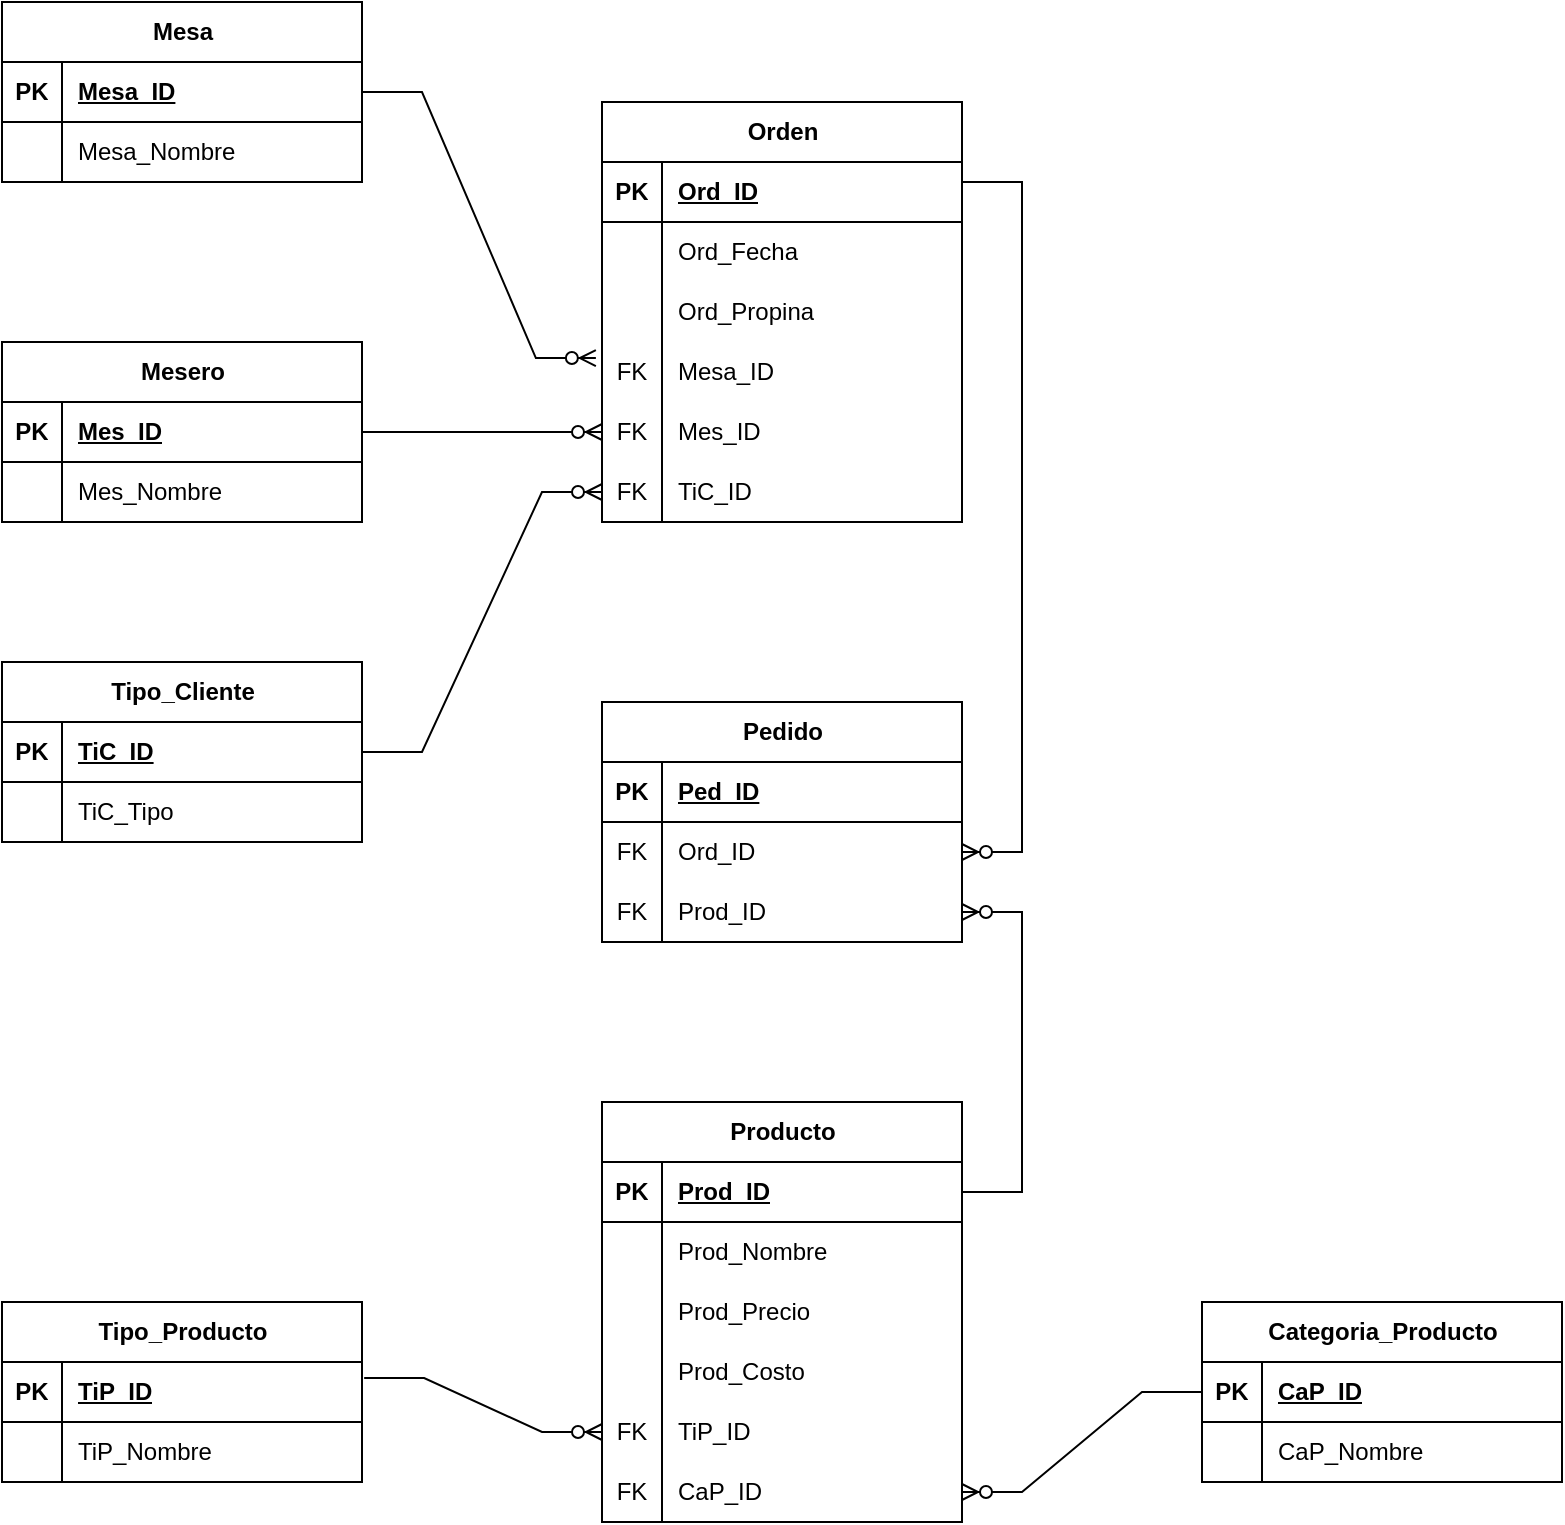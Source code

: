 <mxfile version="24.7.14">
  <diagram name="Página-1" id="5kh4da6bBCk8vkv6Gbma">
    <mxGraphModel dx="1120" dy="1595" grid="1" gridSize="10" guides="1" tooltips="1" connect="1" arrows="1" fold="1" page="1" pageScale="1" pageWidth="827" pageHeight="1169" math="0" shadow="0">
      <root>
        <mxCell id="0" />
        <mxCell id="1" parent="0" />
        <mxCell id="O8LtHLPfNwDy5p7NQO45-1" value="Mesa" style="shape=table;startSize=30;container=1;collapsible=1;childLayout=tableLayout;fixedRows=1;rowLines=0;fontStyle=1;align=center;resizeLast=1;html=1;" vertex="1" parent="1">
          <mxGeometry x="100" y="-250" width="180" height="90" as="geometry" />
        </mxCell>
        <mxCell id="O8LtHLPfNwDy5p7NQO45-2" value="" style="shape=tableRow;horizontal=0;startSize=0;swimlaneHead=0;swimlaneBody=0;fillColor=none;collapsible=0;dropTarget=0;points=[[0,0.5],[1,0.5]];portConstraint=eastwest;top=0;left=0;right=0;bottom=1;" vertex="1" parent="O8LtHLPfNwDy5p7NQO45-1">
          <mxGeometry y="30" width="180" height="30" as="geometry" />
        </mxCell>
        <mxCell id="O8LtHLPfNwDy5p7NQO45-3" value="PK" style="shape=partialRectangle;connectable=0;fillColor=none;top=0;left=0;bottom=0;right=0;fontStyle=1;overflow=hidden;whiteSpace=wrap;html=1;" vertex="1" parent="O8LtHLPfNwDy5p7NQO45-2">
          <mxGeometry width="30" height="30" as="geometry">
            <mxRectangle width="30" height="30" as="alternateBounds" />
          </mxGeometry>
        </mxCell>
        <mxCell id="O8LtHLPfNwDy5p7NQO45-4" value="Mesa_ID" style="shape=partialRectangle;connectable=0;fillColor=none;top=0;left=0;bottom=0;right=0;align=left;spacingLeft=6;fontStyle=5;overflow=hidden;whiteSpace=wrap;html=1;" vertex="1" parent="O8LtHLPfNwDy5p7NQO45-2">
          <mxGeometry x="30" width="150" height="30" as="geometry">
            <mxRectangle width="150" height="30" as="alternateBounds" />
          </mxGeometry>
        </mxCell>
        <mxCell id="O8LtHLPfNwDy5p7NQO45-5" value="" style="shape=tableRow;horizontal=0;startSize=0;swimlaneHead=0;swimlaneBody=0;fillColor=none;collapsible=0;dropTarget=0;points=[[0,0.5],[1,0.5]];portConstraint=eastwest;top=0;left=0;right=0;bottom=0;" vertex="1" parent="O8LtHLPfNwDy5p7NQO45-1">
          <mxGeometry y="60" width="180" height="30" as="geometry" />
        </mxCell>
        <mxCell id="O8LtHLPfNwDy5p7NQO45-6" value="" style="shape=partialRectangle;connectable=0;fillColor=none;top=0;left=0;bottom=0;right=0;editable=1;overflow=hidden;whiteSpace=wrap;html=1;" vertex="1" parent="O8LtHLPfNwDy5p7NQO45-5">
          <mxGeometry width="30" height="30" as="geometry">
            <mxRectangle width="30" height="30" as="alternateBounds" />
          </mxGeometry>
        </mxCell>
        <mxCell id="O8LtHLPfNwDy5p7NQO45-7" value="Mesa_Nombre" style="shape=partialRectangle;connectable=0;fillColor=none;top=0;left=0;bottom=0;right=0;align=left;spacingLeft=6;overflow=hidden;whiteSpace=wrap;html=1;" vertex="1" parent="O8LtHLPfNwDy5p7NQO45-5">
          <mxGeometry x="30" width="150" height="30" as="geometry">
            <mxRectangle width="150" height="30" as="alternateBounds" />
          </mxGeometry>
        </mxCell>
        <mxCell id="O8LtHLPfNwDy5p7NQO45-14" value="Categoria_Producto" style="shape=table;startSize=30;container=1;collapsible=1;childLayout=tableLayout;fixedRows=1;rowLines=0;fontStyle=1;align=center;resizeLast=1;html=1;" vertex="1" parent="1">
          <mxGeometry x="700" y="400" width="180" height="90" as="geometry" />
        </mxCell>
        <mxCell id="O8LtHLPfNwDy5p7NQO45-15" value="" style="shape=tableRow;horizontal=0;startSize=0;swimlaneHead=0;swimlaneBody=0;fillColor=none;collapsible=0;dropTarget=0;points=[[0,0.5],[1,0.5]];portConstraint=eastwest;top=0;left=0;right=0;bottom=1;" vertex="1" parent="O8LtHLPfNwDy5p7NQO45-14">
          <mxGeometry y="30" width="180" height="30" as="geometry" />
        </mxCell>
        <mxCell id="O8LtHLPfNwDy5p7NQO45-16" value="PK" style="shape=partialRectangle;connectable=0;fillColor=none;top=0;left=0;bottom=0;right=0;fontStyle=1;overflow=hidden;whiteSpace=wrap;html=1;" vertex="1" parent="O8LtHLPfNwDy5p7NQO45-15">
          <mxGeometry width="30" height="30" as="geometry">
            <mxRectangle width="30" height="30" as="alternateBounds" />
          </mxGeometry>
        </mxCell>
        <mxCell id="O8LtHLPfNwDy5p7NQO45-17" value="CaP_ID" style="shape=partialRectangle;connectable=0;fillColor=none;top=0;left=0;bottom=0;right=0;align=left;spacingLeft=6;fontStyle=5;overflow=hidden;whiteSpace=wrap;html=1;" vertex="1" parent="O8LtHLPfNwDy5p7NQO45-15">
          <mxGeometry x="30" width="150" height="30" as="geometry">
            <mxRectangle width="150" height="30" as="alternateBounds" />
          </mxGeometry>
        </mxCell>
        <mxCell id="O8LtHLPfNwDy5p7NQO45-18" value="" style="shape=tableRow;horizontal=0;startSize=0;swimlaneHead=0;swimlaneBody=0;fillColor=none;collapsible=0;dropTarget=0;points=[[0,0.5],[1,0.5]];portConstraint=eastwest;top=0;left=0;right=0;bottom=0;" vertex="1" parent="O8LtHLPfNwDy5p7NQO45-14">
          <mxGeometry y="60" width="180" height="30" as="geometry" />
        </mxCell>
        <mxCell id="O8LtHLPfNwDy5p7NQO45-19" value="" style="shape=partialRectangle;connectable=0;fillColor=none;top=0;left=0;bottom=0;right=0;editable=1;overflow=hidden;whiteSpace=wrap;html=1;" vertex="1" parent="O8LtHLPfNwDy5p7NQO45-18">
          <mxGeometry width="30" height="30" as="geometry">
            <mxRectangle width="30" height="30" as="alternateBounds" />
          </mxGeometry>
        </mxCell>
        <mxCell id="O8LtHLPfNwDy5p7NQO45-20" value="CaP_Nombre" style="shape=partialRectangle;connectable=0;fillColor=none;top=0;left=0;bottom=0;right=0;align=left;spacingLeft=6;overflow=hidden;whiteSpace=wrap;html=1;" vertex="1" parent="O8LtHLPfNwDy5p7NQO45-18">
          <mxGeometry x="30" width="150" height="30" as="geometry">
            <mxRectangle width="150" height="30" as="alternateBounds" />
          </mxGeometry>
        </mxCell>
        <mxCell id="O8LtHLPfNwDy5p7NQO45-27" value="Tipo_Producto" style="shape=table;startSize=30;container=1;collapsible=1;childLayout=tableLayout;fixedRows=1;rowLines=0;fontStyle=1;align=center;resizeLast=1;html=1;" vertex="1" parent="1">
          <mxGeometry x="100" y="400" width="180" height="90" as="geometry" />
        </mxCell>
        <mxCell id="O8LtHLPfNwDy5p7NQO45-28" value="" style="shape=tableRow;horizontal=0;startSize=0;swimlaneHead=0;swimlaneBody=0;fillColor=none;collapsible=0;dropTarget=0;points=[[0,0.5],[1,0.5]];portConstraint=eastwest;top=0;left=0;right=0;bottom=1;" vertex="1" parent="O8LtHLPfNwDy5p7NQO45-27">
          <mxGeometry y="30" width="180" height="30" as="geometry" />
        </mxCell>
        <mxCell id="O8LtHLPfNwDy5p7NQO45-29" value="PK" style="shape=partialRectangle;connectable=0;fillColor=none;top=0;left=0;bottom=0;right=0;fontStyle=1;overflow=hidden;whiteSpace=wrap;html=1;" vertex="1" parent="O8LtHLPfNwDy5p7NQO45-28">
          <mxGeometry width="30" height="30" as="geometry">
            <mxRectangle width="30" height="30" as="alternateBounds" />
          </mxGeometry>
        </mxCell>
        <mxCell id="O8LtHLPfNwDy5p7NQO45-30" value="TiP_ID" style="shape=partialRectangle;connectable=0;fillColor=none;top=0;left=0;bottom=0;right=0;align=left;spacingLeft=6;fontStyle=5;overflow=hidden;whiteSpace=wrap;html=1;" vertex="1" parent="O8LtHLPfNwDy5p7NQO45-28">
          <mxGeometry x="30" width="150" height="30" as="geometry">
            <mxRectangle width="150" height="30" as="alternateBounds" />
          </mxGeometry>
        </mxCell>
        <mxCell id="O8LtHLPfNwDy5p7NQO45-31" value="" style="shape=tableRow;horizontal=0;startSize=0;swimlaneHead=0;swimlaneBody=0;fillColor=none;collapsible=0;dropTarget=0;points=[[0,0.5],[1,0.5]];portConstraint=eastwest;top=0;left=0;right=0;bottom=0;" vertex="1" parent="O8LtHLPfNwDy5p7NQO45-27">
          <mxGeometry y="60" width="180" height="30" as="geometry" />
        </mxCell>
        <mxCell id="O8LtHLPfNwDy5p7NQO45-32" value="" style="shape=partialRectangle;connectable=0;fillColor=none;top=0;left=0;bottom=0;right=0;editable=1;overflow=hidden;whiteSpace=wrap;html=1;" vertex="1" parent="O8LtHLPfNwDy5p7NQO45-31">
          <mxGeometry width="30" height="30" as="geometry">
            <mxRectangle width="30" height="30" as="alternateBounds" />
          </mxGeometry>
        </mxCell>
        <mxCell id="O8LtHLPfNwDy5p7NQO45-33" value="TiP_Nombre" style="shape=partialRectangle;connectable=0;fillColor=none;top=0;left=0;bottom=0;right=0;align=left;spacingLeft=6;overflow=hidden;whiteSpace=wrap;html=1;" vertex="1" parent="O8LtHLPfNwDy5p7NQO45-31">
          <mxGeometry x="30" width="150" height="30" as="geometry">
            <mxRectangle width="150" height="30" as="alternateBounds" />
          </mxGeometry>
        </mxCell>
        <mxCell id="O8LtHLPfNwDy5p7NQO45-40" value="Producto" style="shape=table;startSize=30;container=1;collapsible=1;childLayout=tableLayout;fixedRows=1;rowLines=0;fontStyle=1;align=center;resizeLast=1;html=1;" vertex="1" parent="1">
          <mxGeometry x="400" y="300" width="180" height="210" as="geometry" />
        </mxCell>
        <mxCell id="O8LtHLPfNwDy5p7NQO45-41" value="" style="shape=tableRow;horizontal=0;startSize=0;swimlaneHead=0;swimlaneBody=0;fillColor=none;collapsible=0;dropTarget=0;points=[[0,0.5],[1,0.5]];portConstraint=eastwest;top=0;left=0;right=0;bottom=1;" vertex="1" parent="O8LtHLPfNwDy5p7NQO45-40">
          <mxGeometry y="30" width="180" height="30" as="geometry" />
        </mxCell>
        <mxCell id="O8LtHLPfNwDy5p7NQO45-42" value="PK" style="shape=partialRectangle;connectable=0;fillColor=none;top=0;left=0;bottom=0;right=0;fontStyle=1;overflow=hidden;whiteSpace=wrap;html=1;" vertex="1" parent="O8LtHLPfNwDy5p7NQO45-41">
          <mxGeometry width="30" height="30" as="geometry">
            <mxRectangle width="30" height="30" as="alternateBounds" />
          </mxGeometry>
        </mxCell>
        <mxCell id="O8LtHLPfNwDy5p7NQO45-43" value="Prod_ID" style="shape=partialRectangle;connectable=0;fillColor=none;top=0;left=0;bottom=0;right=0;align=left;spacingLeft=6;fontStyle=5;overflow=hidden;whiteSpace=wrap;html=1;" vertex="1" parent="O8LtHLPfNwDy5p7NQO45-41">
          <mxGeometry x="30" width="150" height="30" as="geometry">
            <mxRectangle width="150" height="30" as="alternateBounds" />
          </mxGeometry>
        </mxCell>
        <mxCell id="O8LtHLPfNwDy5p7NQO45-44" value="" style="shape=tableRow;horizontal=0;startSize=0;swimlaneHead=0;swimlaneBody=0;fillColor=none;collapsible=0;dropTarget=0;points=[[0,0.5],[1,0.5]];portConstraint=eastwest;top=0;left=0;right=0;bottom=0;" vertex="1" parent="O8LtHLPfNwDy5p7NQO45-40">
          <mxGeometry y="60" width="180" height="30" as="geometry" />
        </mxCell>
        <mxCell id="O8LtHLPfNwDy5p7NQO45-45" value="" style="shape=partialRectangle;connectable=0;fillColor=none;top=0;left=0;bottom=0;right=0;editable=1;overflow=hidden;whiteSpace=wrap;html=1;" vertex="1" parent="O8LtHLPfNwDy5p7NQO45-44">
          <mxGeometry width="30" height="30" as="geometry">
            <mxRectangle width="30" height="30" as="alternateBounds" />
          </mxGeometry>
        </mxCell>
        <mxCell id="O8LtHLPfNwDy5p7NQO45-46" value="Prod_Nombre" style="shape=partialRectangle;connectable=0;fillColor=none;top=0;left=0;bottom=0;right=0;align=left;spacingLeft=6;overflow=hidden;whiteSpace=wrap;html=1;" vertex="1" parent="O8LtHLPfNwDy5p7NQO45-44">
          <mxGeometry x="30" width="150" height="30" as="geometry">
            <mxRectangle width="150" height="30" as="alternateBounds" />
          </mxGeometry>
        </mxCell>
        <mxCell id="O8LtHLPfNwDy5p7NQO45-47" value="" style="shape=tableRow;horizontal=0;startSize=0;swimlaneHead=0;swimlaneBody=0;fillColor=none;collapsible=0;dropTarget=0;points=[[0,0.5],[1,0.5]];portConstraint=eastwest;top=0;left=0;right=0;bottom=0;" vertex="1" parent="O8LtHLPfNwDy5p7NQO45-40">
          <mxGeometry y="90" width="180" height="30" as="geometry" />
        </mxCell>
        <mxCell id="O8LtHLPfNwDy5p7NQO45-48" value="" style="shape=partialRectangle;connectable=0;fillColor=none;top=0;left=0;bottom=0;right=0;editable=1;overflow=hidden;whiteSpace=wrap;html=1;" vertex="1" parent="O8LtHLPfNwDy5p7NQO45-47">
          <mxGeometry width="30" height="30" as="geometry">
            <mxRectangle width="30" height="30" as="alternateBounds" />
          </mxGeometry>
        </mxCell>
        <mxCell id="O8LtHLPfNwDy5p7NQO45-49" value="Prod_Precio" style="shape=partialRectangle;connectable=0;fillColor=none;top=0;left=0;bottom=0;right=0;align=left;spacingLeft=6;overflow=hidden;whiteSpace=wrap;html=1;" vertex="1" parent="O8LtHLPfNwDy5p7NQO45-47">
          <mxGeometry x="30" width="150" height="30" as="geometry">
            <mxRectangle width="150" height="30" as="alternateBounds" />
          </mxGeometry>
        </mxCell>
        <mxCell id="O8LtHLPfNwDy5p7NQO45-50" value="" style="shape=tableRow;horizontal=0;startSize=0;swimlaneHead=0;swimlaneBody=0;fillColor=none;collapsible=0;dropTarget=0;points=[[0,0.5],[1,0.5]];portConstraint=eastwest;top=0;left=0;right=0;bottom=0;" vertex="1" parent="O8LtHLPfNwDy5p7NQO45-40">
          <mxGeometry y="120" width="180" height="30" as="geometry" />
        </mxCell>
        <mxCell id="O8LtHLPfNwDy5p7NQO45-51" value="" style="shape=partialRectangle;connectable=0;fillColor=none;top=0;left=0;bottom=0;right=0;editable=1;overflow=hidden;whiteSpace=wrap;html=1;" vertex="1" parent="O8LtHLPfNwDy5p7NQO45-50">
          <mxGeometry width="30" height="30" as="geometry">
            <mxRectangle width="30" height="30" as="alternateBounds" />
          </mxGeometry>
        </mxCell>
        <mxCell id="O8LtHLPfNwDy5p7NQO45-52" value="Prod_Costo" style="shape=partialRectangle;connectable=0;fillColor=none;top=0;left=0;bottom=0;right=0;align=left;spacingLeft=6;overflow=hidden;whiteSpace=wrap;html=1;" vertex="1" parent="O8LtHLPfNwDy5p7NQO45-50">
          <mxGeometry x="30" width="150" height="30" as="geometry">
            <mxRectangle width="150" height="30" as="alternateBounds" />
          </mxGeometry>
        </mxCell>
        <mxCell id="O8LtHLPfNwDy5p7NQO45-56" value="" style="shape=tableRow;horizontal=0;startSize=0;swimlaneHead=0;swimlaneBody=0;fillColor=none;collapsible=0;dropTarget=0;points=[[0,0.5],[1,0.5]];portConstraint=eastwest;top=0;left=0;right=0;bottom=0;" vertex="1" parent="O8LtHLPfNwDy5p7NQO45-40">
          <mxGeometry y="150" width="180" height="30" as="geometry" />
        </mxCell>
        <mxCell id="O8LtHLPfNwDy5p7NQO45-57" value="FK" style="shape=partialRectangle;connectable=0;fillColor=none;top=0;left=0;bottom=0;right=0;fontStyle=0;overflow=hidden;whiteSpace=wrap;html=1;" vertex="1" parent="O8LtHLPfNwDy5p7NQO45-56">
          <mxGeometry width="30" height="30" as="geometry">
            <mxRectangle width="30" height="30" as="alternateBounds" />
          </mxGeometry>
        </mxCell>
        <mxCell id="O8LtHLPfNwDy5p7NQO45-58" value="TiP_ID" style="shape=partialRectangle;connectable=0;fillColor=none;top=0;left=0;bottom=0;right=0;align=left;spacingLeft=6;fontStyle=0;overflow=hidden;whiteSpace=wrap;html=1;" vertex="1" parent="O8LtHLPfNwDy5p7NQO45-56">
          <mxGeometry x="30" width="150" height="30" as="geometry">
            <mxRectangle width="150" height="30" as="alternateBounds" />
          </mxGeometry>
        </mxCell>
        <mxCell id="O8LtHLPfNwDy5p7NQO45-53" value="" style="shape=tableRow;horizontal=0;startSize=0;swimlaneHead=0;swimlaneBody=0;fillColor=none;collapsible=0;dropTarget=0;points=[[0,0.5],[1,0.5]];portConstraint=eastwest;top=0;left=0;right=0;bottom=0;" vertex="1" parent="O8LtHLPfNwDy5p7NQO45-40">
          <mxGeometry y="180" width="180" height="30" as="geometry" />
        </mxCell>
        <mxCell id="O8LtHLPfNwDy5p7NQO45-54" value="FK" style="shape=partialRectangle;connectable=0;fillColor=none;top=0;left=0;bottom=0;right=0;fontStyle=0;overflow=hidden;whiteSpace=wrap;html=1;" vertex="1" parent="O8LtHLPfNwDy5p7NQO45-53">
          <mxGeometry width="30" height="30" as="geometry">
            <mxRectangle width="30" height="30" as="alternateBounds" />
          </mxGeometry>
        </mxCell>
        <mxCell id="O8LtHLPfNwDy5p7NQO45-55" value="CaP_ID" style="shape=partialRectangle;connectable=0;fillColor=none;top=0;left=0;bottom=0;right=0;align=left;spacingLeft=6;fontStyle=0;overflow=hidden;whiteSpace=wrap;html=1;" vertex="1" parent="O8LtHLPfNwDy5p7NQO45-53">
          <mxGeometry x="30" width="150" height="30" as="geometry">
            <mxRectangle width="150" height="30" as="alternateBounds" />
          </mxGeometry>
        </mxCell>
        <mxCell id="O8LtHLPfNwDy5p7NQO45-59" value="" style="edgeStyle=entityRelationEdgeStyle;fontSize=12;html=1;endArrow=ERzeroToMany;endFill=1;rounded=0;exitX=1.006;exitY=0.267;exitDx=0;exitDy=0;exitPerimeter=0;" edge="1" parent="1" source="O8LtHLPfNwDy5p7NQO45-28" target="O8LtHLPfNwDy5p7NQO45-56">
          <mxGeometry width="100" height="100" relative="1" as="geometry">
            <mxPoint x="300" y="330" as="sourcePoint" />
            <mxPoint x="400" y="230" as="targetPoint" />
          </mxGeometry>
        </mxCell>
        <mxCell id="O8LtHLPfNwDy5p7NQO45-60" value="" style="edgeStyle=entityRelationEdgeStyle;fontSize=12;html=1;endArrow=ERzeroToMany;endFill=1;rounded=0;exitX=0;exitY=0.5;exitDx=0;exitDy=0;entryX=1;entryY=0.5;entryDx=0;entryDy=0;" edge="1" parent="1" source="O8LtHLPfNwDy5p7NQO45-15" target="O8LtHLPfNwDy5p7NQO45-53">
          <mxGeometry width="100" height="100" relative="1" as="geometry">
            <mxPoint x="780" y="300" as="sourcePoint" />
            <mxPoint x="880" y="200" as="targetPoint" />
          </mxGeometry>
        </mxCell>
        <mxCell id="O8LtHLPfNwDy5p7NQO45-61" value="Pedido" style="shape=table;startSize=30;container=1;collapsible=1;childLayout=tableLayout;fixedRows=1;rowLines=0;fontStyle=1;align=center;resizeLast=1;html=1;" vertex="1" parent="1">
          <mxGeometry x="400" y="100" width="180" height="120" as="geometry" />
        </mxCell>
        <mxCell id="O8LtHLPfNwDy5p7NQO45-62" value="" style="shape=tableRow;horizontal=0;startSize=0;swimlaneHead=0;swimlaneBody=0;fillColor=none;collapsible=0;dropTarget=0;points=[[0,0.5],[1,0.5]];portConstraint=eastwest;top=0;left=0;right=0;bottom=1;" vertex="1" parent="O8LtHLPfNwDy5p7NQO45-61">
          <mxGeometry y="30" width="180" height="30" as="geometry" />
        </mxCell>
        <mxCell id="O8LtHLPfNwDy5p7NQO45-63" value="PK" style="shape=partialRectangle;connectable=0;fillColor=none;top=0;left=0;bottom=0;right=0;fontStyle=1;overflow=hidden;whiteSpace=wrap;html=1;" vertex="1" parent="O8LtHLPfNwDy5p7NQO45-62">
          <mxGeometry width="30" height="30" as="geometry">
            <mxRectangle width="30" height="30" as="alternateBounds" />
          </mxGeometry>
        </mxCell>
        <mxCell id="O8LtHLPfNwDy5p7NQO45-64" value="Ped_ID" style="shape=partialRectangle;connectable=0;fillColor=none;top=0;left=0;bottom=0;right=0;align=left;spacingLeft=6;fontStyle=5;overflow=hidden;whiteSpace=wrap;html=1;" vertex="1" parent="O8LtHLPfNwDy5p7NQO45-62">
          <mxGeometry x="30" width="150" height="30" as="geometry">
            <mxRectangle width="150" height="30" as="alternateBounds" />
          </mxGeometry>
        </mxCell>
        <mxCell id="O8LtHLPfNwDy5p7NQO45-65" value="" style="shape=tableRow;horizontal=0;startSize=0;swimlaneHead=0;swimlaneBody=0;fillColor=none;collapsible=0;dropTarget=0;points=[[0,0.5],[1,0.5]];portConstraint=eastwest;top=0;left=0;right=0;bottom=0;" vertex="1" parent="O8LtHLPfNwDy5p7NQO45-61">
          <mxGeometry y="60" width="180" height="30" as="geometry" />
        </mxCell>
        <mxCell id="O8LtHLPfNwDy5p7NQO45-66" value="FK" style="shape=partialRectangle;connectable=0;fillColor=none;top=0;left=0;bottom=0;right=0;editable=1;overflow=hidden;whiteSpace=wrap;html=1;" vertex="1" parent="O8LtHLPfNwDy5p7NQO45-65">
          <mxGeometry width="30" height="30" as="geometry">
            <mxRectangle width="30" height="30" as="alternateBounds" />
          </mxGeometry>
        </mxCell>
        <mxCell id="O8LtHLPfNwDy5p7NQO45-67" value="Ord_ID" style="shape=partialRectangle;connectable=0;fillColor=none;top=0;left=0;bottom=0;right=0;align=left;spacingLeft=6;overflow=hidden;whiteSpace=wrap;html=1;" vertex="1" parent="O8LtHLPfNwDy5p7NQO45-65">
          <mxGeometry x="30" width="150" height="30" as="geometry">
            <mxRectangle width="150" height="30" as="alternateBounds" />
          </mxGeometry>
        </mxCell>
        <mxCell id="O8LtHLPfNwDy5p7NQO45-68" value="" style="shape=tableRow;horizontal=0;startSize=0;swimlaneHead=0;swimlaneBody=0;fillColor=none;collapsible=0;dropTarget=0;points=[[0,0.5],[1,0.5]];portConstraint=eastwest;top=0;left=0;right=0;bottom=0;" vertex="1" parent="O8LtHLPfNwDy5p7NQO45-61">
          <mxGeometry y="90" width="180" height="30" as="geometry" />
        </mxCell>
        <mxCell id="O8LtHLPfNwDy5p7NQO45-69" value="FK" style="shape=partialRectangle;connectable=0;fillColor=none;top=0;left=0;bottom=0;right=0;editable=1;overflow=hidden;whiteSpace=wrap;html=1;" vertex="1" parent="O8LtHLPfNwDy5p7NQO45-68">
          <mxGeometry width="30" height="30" as="geometry">
            <mxRectangle width="30" height="30" as="alternateBounds" />
          </mxGeometry>
        </mxCell>
        <mxCell id="O8LtHLPfNwDy5p7NQO45-70" value="Prod_ID" style="shape=partialRectangle;connectable=0;fillColor=none;top=0;left=0;bottom=0;right=0;align=left;spacingLeft=6;overflow=hidden;whiteSpace=wrap;html=1;" vertex="1" parent="O8LtHLPfNwDy5p7NQO45-68">
          <mxGeometry x="30" width="150" height="30" as="geometry">
            <mxRectangle width="150" height="30" as="alternateBounds" />
          </mxGeometry>
        </mxCell>
        <mxCell id="O8LtHLPfNwDy5p7NQO45-74" value="" style="edgeStyle=entityRelationEdgeStyle;fontSize=12;html=1;endArrow=ERzeroToMany;endFill=1;rounded=0;exitX=1;exitY=0.5;exitDx=0;exitDy=0;" edge="1" parent="1" source="O8LtHLPfNwDy5p7NQO45-41" target="O8LtHLPfNwDy5p7NQO45-68">
          <mxGeometry width="100" height="100" relative="1" as="geometry">
            <mxPoint x="210" y="290" as="sourcePoint" />
            <mxPoint x="310" y="190" as="targetPoint" />
          </mxGeometry>
        </mxCell>
        <mxCell id="O8LtHLPfNwDy5p7NQO45-75" value="Mesero" style="shape=table;startSize=30;container=1;collapsible=1;childLayout=tableLayout;fixedRows=1;rowLines=0;fontStyle=1;align=center;resizeLast=1;html=1;" vertex="1" parent="1">
          <mxGeometry x="100" y="-80" width="180" height="90" as="geometry" />
        </mxCell>
        <mxCell id="O8LtHLPfNwDy5p7NQO45-76" value="" style="shape=tableRow;horizontal=0;startSize=0;swimlaneHead=0;swimlaneBody=0;fillColor=none;collapsible=0;dropTarget=0;points=[[0,0.5],[1,0.5]];portConstraint=eastwest;top=0;left=0;right=0;bottom=1;" vertex="1" parent="O8LtHLPfNwDy5p7NQO45-75">
          <mxGeometry y="30" width="180" height="30" as="geometry" />
        </mxCell>
        <mxCell id="O8LtHLPfNwDy5p7NQO45-77" value="PK" style="shape=partialRectangle;connectable=0;fillColor=none;top=0;left=0;bottom=0;right=0;fontStyle=1;overflow=hidden;whiteSpace=wrap;html=1;" vertex="1" parent="O8LtHLPfNwDy5p7NQO45-76">
          <mxGeometry width="30" height="30" as="geometry">
            <mxRectangle width="30" height="30" as="alternateBounds" />
          </mxGeometry>
        </mxCell>
        <mxCell id="O8LtHLPfNwDy5p7NQO45-78" value="Mes_ID" style="shape=partialRectangle;connectable=0;fillColor=none;top=0;left=0;bottom=0;right=0;align=left;spacingLeft=6;fontStyle=5;overflow=hidden;whiteSpace=wrap;html=1;" vertex="1" parent="O8LtHLPfNwDy5p7NQO45-76">
          <mxGeometry x="30" width="150" height="30" as="geometry">
            <mxRectangle width="150" height="30" as="alternateBounds" />
          </mxGeometry>
        </mxCell>
        <mxCell id="O8LtHLPfNwDy5p7NQO45-79" value="" style="shape=tableRow;horizontal=0;startSize=0;swimlaneHead=0;swimlaneBody=0;fillColor=none;collapsible=0;dropTarget=0;points=[[0,0.5],[1,0.5]];portConstraint=eastwest;top=0;left=0;right=0;bottom=0;" vertex="1" parent="O8LtHLPfNwDy5p7NQO45-75">
          <mxGeometry y="60" width="180" height="30" as="geometry" />
        </mxCell>
        <mxCell id="O8LtHLPfNwDy5p7NQO45-80" value="" style="shape=partialRectangle;connectable=0;fillColor=none;top=0;left=0;bottom=0;right=0;editable=1;overflow=hidden;whiteSpace=wrap;html=1;" vertex="1" parent="O8LtHLPfNwDy5p7NQO45-79">
          <mxGeometry width="30" height="30" as="geometry">
            <mxRectangle width="30" height="30" as="alternateBounds" />
          </mxGeometry>
        </mxCell>
        <mxCell id="O8LtHLPfNwDy5p7NQO45-81" value="Mes_Nombre" style="shape=partialRectangle;connectable=0;fillColor=none;top=0;left=0;bottom=0;right=0;align=left;spacingLeft=6;overflow=hidden;whiteSpace=wrap;html=1;" vertex="1" parent="O8LtHLPfNwDy5p7NQO45-79">
          <mxGeometry x="30" width="150" height="30" as="geometry">
            <mxRectangle width="150" height="30" as="alternateBounds" />
          </mxGeometry>
        </mxCell>
        <mxCell id="O8LtHLPfNwDy5p7NQO45-88" value="Tipo_Cliente" style="shape=table;startSize=30;container=1;collapsible=1;childLayout=tableLayout;fixedRows=1;rowLines=0;fontStyle=1;align=center;resizeLast=1;html=1;" vertex="1" parent="1">
          <mxGeometry x="100" y="80" width="180" height="90" as="geometry" />
        </mxCell>
        <mxCell id="O8LtHLPfNwDy5p7NQO45-89" value="" style="shape=tableRow;horizontal=0;startSize=0;swimlaneHead=0;swimlaneBody=0;fillColor=none;collapsible=0;dropTarget=0;points=[[0,0.5],[1,0.5]];portConstraint=eastwest;top=0;left=0;right=0;bottom=1;" vertex="1" parent="O8LtHLPfNwDy5p7NQO45-88">
          <mxGeometry y="30" width="180" height="30" as="geometry" />
        </mxCell>
        <mxCell id="O8LtHLPfNwDy5p7NQO45-90" value="PK" style="shape=partialRectangle;connectable=0;fillColor=none;top=0;left=0;bottom=0;right=0;fontStyle=1;overflow=hidden;whiteSpace=wrap;html=1;" vertex="1" parent="O8LtHLPfNwDy5p7NQO45-89">
          <mxGeometry width="30" height="30" as="geometry">
            <mxRectangle width="30" height="30" as="alternateBounds" />
          </mxGeometry>
        </mxCell>
        <mxCell id="O8LtHLPfNwDy5p7NQO45-91" value="TiC_ID" style="shape=partialRectangle;connectable=0;fillColor=none;top=0;left=0;bottom=0;right=0;align=left;spacingLeft=6;fontStyle=5;overflow=hidden;whiteSpace=wrap;html=1;" vertex="1" parent="O8LtHLPfNwDy5p7NQO45-89">
          <mxGeometry x="30" width="150" height="30" as="geometry">
            <mxRectangle width="150" height="30" as="alternateBounds" />
          </mxGeometry>
        </mxCell>
        <mxCell id="O8LtHLPfNwDy5p7NQO45-92" value="" style="shape=tableRow;horizontal=0;startSize=0;swimlaneHead=0;swimlaneBody=0;fillColor=none;collapsible=0;dropTarget=0;points=[[0,0.5],[1,0.5]];portConstraint=eastwest;top=0;left=0;right=0;bottom=0;" vertex="1" parent="O8LtHLPfNwDy5p7NQO45-88">
          <mxGeometry y="60" width="180" height="30" as="geometry" />
        </mxCell>
        <mxCell id="O8LtHLPfNwDy5p7NQO45-93" value="" style="shape=partialRectangle;connectable=0;fillColor=none;top=0;left=0;bottom=0;right=0;editable=1;overflow=hidden;whiteSpace=wrap;html=1;" vertex="1" parent="O8LtHLPfNwDy5p7NQO45-92">
          <mxGeometry width="30" height="30" as="geometry">
            <mxRectangle width="30" height="30" as="alternateBounds" />
          </mxGeometry>
        </mxCell>
        <mxCell id="O8LtHLPfNwDy5p7NQO45-94" value="TiC_Tipo" style="shape=partialRectangle;connectable=0;fillColor=none;top=0;left=0;bottom=0;right=0;align=left;spacingLeft=6;overflow=hidden;whiteSpace=wrap;html=1;" vertex="1" parent="O8LtHLPfNwDy5p7NQO45-92">
          <mxGeometry x="30" width="150" height="30" as="geometry">
            <mxRectangle width="150" height="30" as="alternateBounds" />
          </mxGeometry>
        </mxCell>
        <mxCell id="O8LtHLPfNwDy5p7NQO45-101" value="Orden" style="shape=table;startSize=30;container=1;collapsible=1;childLayout=tableLayout;fixedRows=1;rowLines=0;fontStyle=1;align=center;resizeLast=1;html=1;" vertex="1" parent="1">
          <mxGeometry x="400" y="-200" width="180" height="210" as="geometry" />
        </mxCell>
        <mxCell id="O8LtHLPfNwDy5p7NQO45-102" value="" style="shape=tableRow;horizontal=0;startSize=0;swimlaneHead=0;swimlaneBody=0;fillColor=none;collapsible=0;dropTarget=0;points=[[0,0.5],[1,0.5]];portConstraint=eastwest;top=0;left=0;right=0;bottom=1;" vertex="1" parent="O8LtHLPfNwDy5p7NQO45-101">
          <mxGeometry y="30" width="180" height="30" as="geometry" />
        </mxCell>
        <mxCell id="O8LtHLPfNwDy5p7NQO45-103" value="PK" style="shape=partialRectangle;connectable=0;fillColor=none;top=0;left=0;bottom=0;right=0;fontStyle=1;overflow=hidden;whiteSpace=wrap;html=1;" vertex="1" parent="O8LtHLPfNwDy5p7NQO45-102">
          <mxGeometry width="30" height="30" as="geometry">
            <mxRectangle width="30" height="30" as="alternateBounds" />
          </mxGeometry>
        </mxCell>
        <mxCell id="O8LtHLPfNwDy5p7NQO45-104" value="Ord_ID" style="shape=partialRectangle;connectable=0;fillColor=none;top=0;left=0;bottom=0;right=0;align=left;spacingLeft=6;fontStyle=5;overflow=hidden;whiteSpace=wrap;html=1;" vertex="1" parent="O8LtHLPfNwDy5p7NQO45-102">
          <mxGeometry x="30" width="150" height="30" as="geometry">
            <mxRectangle width="150" height="30" as="alternateBounds" />
          </mxGeometry>
        </mxCell>
        <mxCell id="O8LtHLPfNwDy5p7NQO45-105" value="" style="shape=tableRow;horizontal=0;startSize=0;swimlaneHead=0;swimlaneBody=0;fillColor=none;collapsible=0;dropTarget=0;points=[[0,0.5],[1,0.5]];portConstraint=eastwest;top=0;left=0;right=0;bottom=0;" vertex="1" parent="O8LtHLPfNwDy5p7NQO45-101">
          <mxGeometry y="60" width="180" height="30" as="geometry" />
        </mxCell>
        <mxCell id="O8LtHLPfNwDy5p7NQO45-106" value="" style="shape=partialRectangle;connectable=0;fillColor=none;top=0;left=0;bottom=0;right=0;editable=1;overflow=hidden;whiteSpace=wrap;html=1;" vertex="1" parent="O8LtHLPfNwDy5p7NQO45-105">
          <mxGeometry width="30" height="30" as="geometry">
            <mxRectangle width="30" height="30" as="alternateBounds" />
          </mxGeometry>
        </mxCell>
        <mxCell id="O8LtHLPfNwDy5p7NQO45-107" value="Ord_Fecha" style="shape=partialRectangle;connectable=0;fillColor=none;top=0;left=0;bottom=0;right=0;align=left;spacingLeft=6;overflow=hidden;whiteSpace=wrap;html=1;" vertex="1" parent="O8LtHLPfNwDy5p7NQO45-105">
          <mxGeometry x="30" width="150" height="30" as="geometry">
            <mxRectangle width="150" height="30" as="alternateBounds" />
          </mxGeometry>
        </mxCell>
        <mxCell id="O8LtHLPfNwDy5p7NQO45-108" value="" style="shape=tableRow;horizontal=0;startSize=0;swimlaneHead=0;swimlaneBody=0;fillColor=none;collapsible=0;dropTarget=0;points=[[0,0.5],[1,0.5]];portConstraint=eastwest;top=0;left=0;right=0;bottom=0;" vertex="1" parent="O8LtHLPfNwDy5p7NQO45-101">
          <mxGeometry y="90" width="180" height="30" as="geometry" />
        </mxCell>
        <mxCell id="O8LtHLPfNwDy5p7NQO45-109" value="" style="shape=partialRectangle;connectable=0;fillColor=none;top=0;left=0;bottom=0;right=0;editable=1;overflow=hidden;whiteSpace=wrap;html=1;" vertex="1" parent="O8LtHLPfNwDy5p7NQO45-108">
          <mxGeometry width="30" height="30" as="geometry">
            <mxRectangle width="30" height="30" as="alternateBounds" />
          </mxGeometry>
        </mxCell>
        <mxCell id="O8LtHLPfNwDy5p7NQO45-110" value="Ord_Propina" style="shape=partialRectangle;connectable=0;fillColor=none;top=0;left=0;bottom=0;right=0;align=left;spacingLeft=6;overflow=hidden;whiteSpace=wrap;html=1;" vertex="1" parent="O8LtHLPfNwDy5p7NQO45-108">
          <mxGeometry x="30" width="150" height="30" as="geometry">
            <mxRectangle width="150" height="30" as="alternateBounds" />
          </mxGeometry>
        </mxCell>
        <mxCell id="O8LtHLPfNwDy5p7NQO45-111" value="" style="shape=tableRow;horizontal=0;startSize=0;swimlaneHead=0;swimlaneBody=0;fillColor=none;collapsible=0;dropTarget=0;points=[[0,0.5],[1,0.5]];portConstraint=eastwest;top=0;left=0;right=0;bottom=0;" vertex="1" parent="O8LtHLPfNwDy5p7NQO45-101">
          <mxGeometry y="120" width="180" height="30" as="geometry" />
        </mxCell>
        <mxCell id="O8LtHLPfNwDy5p7NQO45-112" value="FK" style="shape=partialRectangle;connectable=0;fillColor=none;top=0;left=0;bottom=0;right=0;editable=1;overflow=hidden;whiteSpace=wrap;html=1;" vertex="1" parent="O8LtHLPfNwDy5p7NQO45-111">
          <mxGeometry width="30" height="30" as="geometry">
            <mxRectangle width="30" height="30" as="alternateBounds" />
          </mxGeometry>
        </mxCell>
        <mxCell id="O8LtHLPfNwDy5p7NQO45-113" value="Mesa_ID" style="shape=partialRectangle;connectable=0;fillColor=none;top=0;left=0;bottom=0;right=0;align=left;spacingLeft=6;overflow=hidden;whiteSpace=wrap;html=1;" vertex="1" parent="O8LtHLPfNwDy5p7NQO45-111">
          <mxGeometry x="30" width="150" height="30" as="geometry">
            <mxRectangle width="150" height="30" as="alternateBounds" />
          </mxGeometry>
        </mxCell>
        <mxCell id="O8LtHLPfNwDy5p7NQO45-114" value="" style="shape=tableRow;horizontal=0;startSize=0;swimlaneHead=0;swimlaneBody=0;fillColor=none;collapsible=0;dropTarget=0;points=[[0,0.5],[1,0.5]];portConstraint=eastwest;top=0;left=0;right=0;bottom=0;" vertex="1" parent="O8LtHLPfNwDy5p7NQO45-101">
          <mxGeometry y="150" width="180" height="30" as="geometry" />
        </mxCell>
        <mxCell id="O8LtHLPfNwDy5p7NQO45-115" value="FK" style="shape=partialRectangle;connectable=0;fillColor=none;top=0;left=0;bottom=0;right=0;fontStyle=0;overflow=hidden;whiteSpace=wrap;html=1;" vertex="1" parent="O8LtHLPfNwDy5p7NQO45-114">
          <mxGeometry width="30" height="30" as="geometry">
            <mxRectangle width="30" height="30" as="alternateBounds" />
          </mxGeometry>
        </mxCell>
        <mxCell id="O8LtHLPfNwDy5p7NQO45-116" value="Mes_ID" style="shape=partialRectangle;connectable=0;fillColor=none;top=0;left=0;bottom=0;right=0;align=left;spacingLeft=6;fontStyle=0;overflow=hidden;whiteSpace=wrap;html=1;" vertex="1" parent="O8LtHLPfNwDy5p7NQO45-114">
          <mxGeometry x="30" width="150" height="30" as="geometry">
            <mxRectangle width="150" height="30" as="alternateBounds" />
          </mxGeometry>
        </mxCell>
        <mxCell id="O8LtHLPfNwDy5p7NQO45-117" value="" style="shape=tableRow;horizontal=0;startSize=0;swimlaneHead=0;swimlaneBody=0;fillColor=none;collapsible=0;dropTarget=0;points=[[0,0.5],[1,0.5]];portConstraint=eastwest;top=0;left=0;right=0;bottom=0;" vertex="1" parent="O8LtHLPfNwDy5p7NQO45-101">
          <mxGeometry y="180" width="180" height="30" as="geometry" />
        </mxCell>
        <mxCell id="O8LtHLPfNwDy5p7NQO45-118" value="FK" style="shape=partialRectangle;connectable=0;fillColor=none;top=0;left=0;bottom=0;right=0;fontStyle=0;overflow=hidden;whiteSpace=wrap;html=1;" vertex="1" parent="O8LtHLPfNwDy5p7NQO45-117">
          <mxGeometry width="30" height="30" as="geometry">
            <mxRectangle width="30" height="30" as="alternateBounds" />
          </mxGeometry>
        </mxCell>
        <mxCell id="O8LtHLPfNwDy5p7NQO45-119" value="TiC_ID" style="shape=partialRectangle;connectable=0;fillColor=none;top=0;left=0;bottom=0;right=0;align=left;spacingLeft=6;fontStyle=0;overflow=hidden;whiteSpace=wrap;html=1;" vertex="1" parent="O8LtHLPfNwDy5p7NQO45-117">
          <mxGeometry x="30" width="150" height="30" as="geometry">
            <mxRectangle width="150" height="30" as="alternateBounds" />
          </mxGeometry>
        </mxCell>
        <mxCell id="O8LtHLPfNwDy5p7NQO45-120" value="" style="edgeStyle=entityRelationEdgeStyle;fontSize=12;html=1;endArrow=ERzeroToMany;endFill=1;rounded=0;entryX=1;entryY=0.5;entryDx=0;entryDy=0;" edge="1" parent="1" target="O8LtHLPfNwDy5p7NQO45-65">
          <mxGeometry width="100" height="100" relative="1" as="geometry">
            <mxPoint x="580" y="-160" as="sourcePoint" />
            <mxPoint x="660" y="60" as="targetPoint" />
            <Array as="points">
              <mxPoint x="146.94" y="-80" />
            </Array>
          </mxGeometry>
        </mxCell>
        <mxCell id="O8LtHLPfNwDy5p7NQO45-121" value="" style="edgeStyle=entityRelationEdgeStyle;fontSize=12;html=1;endArrow=ERzeroToMany;endFill=1;rounded=0;exitX=1;exitY=0.5;exitDx=0;exitDy=0;entryX=-0.017;entryY=0.267;entryDx=0;entryDy=0;entryPerimeter=0;" edge="1" parent="1" source="O8LtHLPfNwDy5p7NQO45-2" target="O8LtHLPfNwDy5p7NQO45-111">
          <mxGeometry width="100" height="100" relative="1" as="geometry">
            <mxPoint x="150" y="90" as="sourcePoint" />
            <mxPoint x="250" y="-10" as="targetPoint" />
          </mxGeometry>
        </mxCell>
        <mxCell id="O8LtHLPfNwDy5p7NQO45-122" value="" style="edgeStyle=entityRelationEdgeStyle;fontSize=12;html=1;endArrow=ERzeroToMany;endFill=1;rounded=0;exitX=1;exitY=0.5;exitDx=0;exitDy=0;entryX=0;entryY=0.5;entryDx=0;entryDy=0;" edge="1" parent="1" source="O8LtHLPfNwDy5p7NQO45-76" target="O8LtHLPfNwDy5p7NQO45-114">
          <mxGeometry width="100" height="100" relative="1" as="geometry">
            <mxPoint x="340" y="110" as="sourcePoint" />
            <mxPoint x="440" y="10" as="targetPoint" />
          </mxGeometry>
        </mxCell>
        <mxCell id="O8LtHLPfNwDy5p7NQO45-123" value="" style="edgeStyle=entityRelationEdgeStyle;fontSize=12;html=1;endArrow=ERzeroToMany;endFill=1;rounded=0;exitX=1;exitY=0.5;exitDx=0;exitDy=0;entryX=0;entryY=0.5;entryDx=0;entryDy=0;" edge="1" parent="1" source="O8LtHLPfNwDy5p7NQO45-89" target="O8LtHLPfNwDy5p7NQO45-117">
          <mxGeometry width="100" height="100" relative="1" as="geometry">
            <mxPoint x="310" y="120" as="sourcePoint" />
            <mxPoint x="410" y="20" as="targetPoint" />
          </mxGeometry>
        </mxCell>
      </root>
    </mxGraphModel>
  </diagram>
</mxfile>
